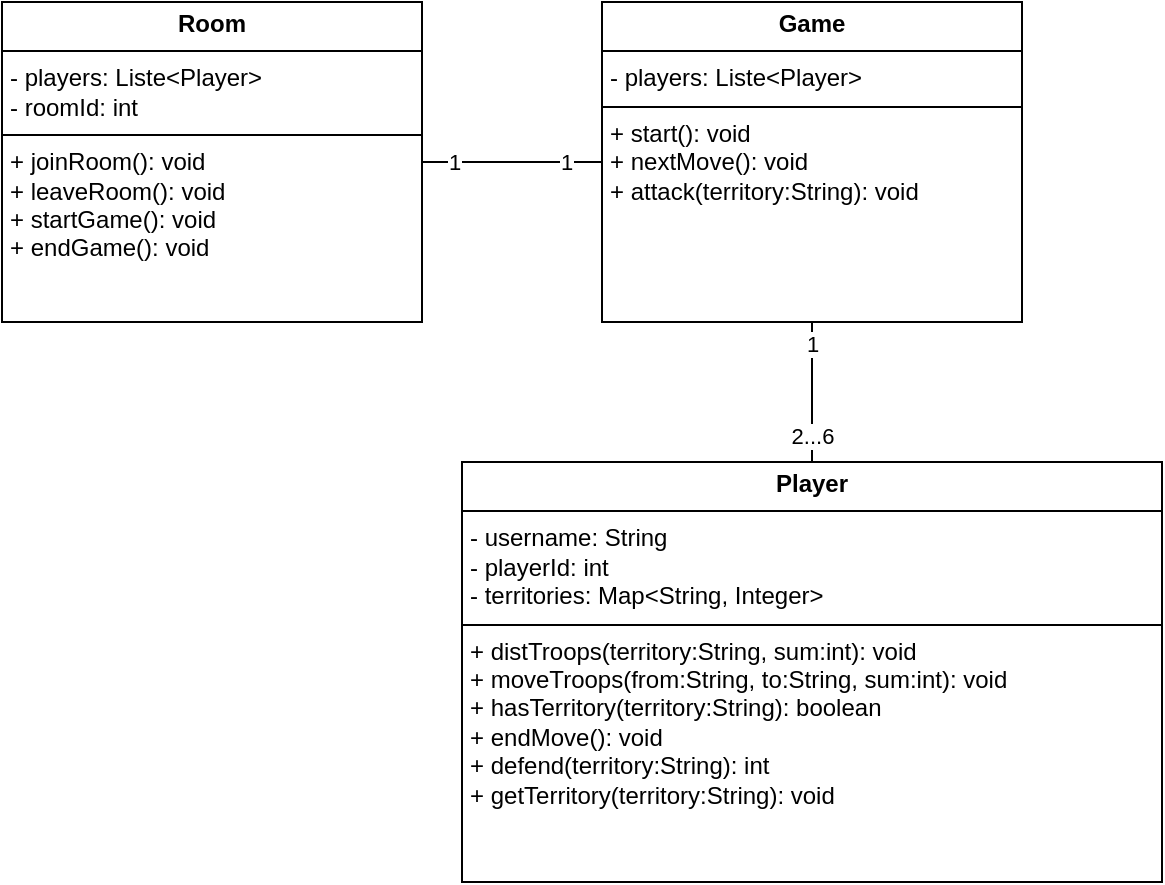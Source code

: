 <mxfile version="28.2.8">
  <diagram name="Seite-1" id="we-nmNeXz_Nl3pDI86I1">
    <mxGraphModel dx="788" dy="498" grid="1" gridSize="10" guides="1" tooltips="1" connect="1" arrows="1" fold="1" page="1" pageScale="1" pageWidth="827" pageHeight="1169" math="0" shadow="0">
      <root>
        <mxCell id="0" />
        <mxCell id="1" parent="0" />
        <mxCell id="vpTVVjjJCFWo0nHvGSHs-20" style="edgeStyle=orthogonalEdgeStyle;rounded=0;orthogonalLoop=1;jettySize=auto;html=1;exitX=1;exitY=0.5;exitDx=0;exitDy=0;entryX=0;entryY=0.5;entryDx=0;entryDy=0;curved=0;endArrow=none;endFill=0;" edge="1" parent="1" source="vpTVVjjJCFWo0nHvGSHs-6" target="vpTVVjjJCFWo0nHvGSHs-19">
          <mxGeometry relative="1" as="geometry" />
        </mxCell>
        <mxCell id="vpTVVjjJCFWo0nHvGSHs-26" value="1" style="edgeLabel;html=1;align=center;verticalAlign=middle;resizable=0;points=[];" vertex="1" connectable="0" parent="vpTVVjjJCFWo0nHvGSHs-20">
          <mxGeometry x="0.6" relative="1" as="geometry">
            <mxPoint as="offset" />
          </mxGeometry>
        </mxCell>
        <mxCell id="vpTVVjjJCFWo0nHvGSHs-29" value="1" style="edgeLabel;html=1;align=center;verticalAlign=middle;resizable=0;points=[];" vertex="1" connectable="0" parent="vpTVVjjJCFWo0nHvGSHs-20">
          <mxGeometry x="-0.64" relative="1" as="geometry">
            <mxPoint as="offset" />
          </mxGeometry>
        </mxCell>
        <mxCell id="vpTVVjjJCFWo0nHvGSHs-6" value="&lt;p style=&quot;margin:0px;margin-top:4px;text-align:center;&quot;&gt;&lt;b&gt;Room&lt;/b&gt;&lt;/p&gt;&lt;hr size=&quot;1&quot; style=&quot;border-style:solid;&quot;&gt;&lt;p style=&quot;margin:0px;margin-left:4px;&quot;&gt;- players: Liste&amp;lt;Player&amp;gt;&lt;/p&gt;&lt;p style=&quot;margin:0px;margin-left:4px;&quot;&gt;- roomId: int&lt;/p&gt;&lt;hr size=&quot;1&quot; style=&quot;border-style:solid;&quot;&gt;&lt;p style=&quot;margin:0px;margin-left:4px;&quot;&gt;+ joinRoom(): void&amp;nbsp;&lt;/p&gt;&lt;p style=&quot;margin:0px;margin-left:4px;&quot;&gt;+ leaveRoom(): void&amp;nbsp;&lt;/p&gt;&lt;p style=&quot;margin:0px;margin-left:4px;&quot;&gt;+ startGame(): void&lt;/p&gt;&lt;p style=&quot;margin:0px;margin-left:4px;&quot;&gt;+ endGame(): void&amp;nbsp;&lt;/p&gt;" style="verticalAlign=top;align=left;overflow=fill;html=1;whiteSpace=wrap;" vertex="1" parent="1">
          <mxGeometry x="30" y="50" width="210" height="160" as="geometry" />
        </mxCell>
        <mxCell id="vpTVVjjJCFWo0nHvGSHs-7" value="&lt;p style=&quot;margin:0px;margin-top:4px;text-align:center;&quot;&gt;&lt;b&gt;Player&lt;/b&gt;&lt;/p&gt;&lt;hr size=&quot;1&quot; style=&quot;border-style:solid;&quot;&gt;&lt;p style=&quot;margin:0px;margin-left:4px;&quot;&gt;- username: String&lt;/p&gt;&lt;p style=&quot;margin:0px;margin-left:4px;&quot;&gt;- playerId: int&lt;/p&gt;&lt;p style=&quot;margin:0px;margin-left:4px;&quot;&gt;- territories: Map&amp;lt;String, Integer&amp;gt;&lt;/p&gt;&lt;hr size=&quot;1&quot; style=&quot;border-style:solid;&quot;&gt;&lt;p style=&quot;margin:0px;margin-left:4px;&quot;&gt;&lt;span style=&quot;background-color: transparent; color: light-dark(rgb(0, 0, 0), rgb(255, 255, 255));&quot;&gt;+ distTroops(territory:String, sum:int): void&lt;/span&gt;&lt;/p&gt;&lt;p style=&quot;margin:0px;margin-left:4px;&quot;&gt;+ moveTroops(from:String, to:String, sum:int): void&lt;/p&gt;&lt;p style=&quot;margin:0px;margin-left:4px;&quot;&gt;+ hasTerritory(territory:String): boolean&lt;/p&gt;&lt;p style=&quot;margin:0px;margin-left:4px;&quot;&gt;+ endMove(): void&lt;/p&gt;&lt;p style=&quot;margin:0px;margin-left:4px;&quot;&gt;+ defend(territory:String): int&lt;/p&gt;&lt;p style=&quot;margin:0px;margin-left:4px;&quot;&gt;+ getTerritory(territory:String): void&lt;/p&gt;" style="verticalAlign=top;align=left;overflow=fill;html=1;whiteSpace=wrap;" vertex="1" parent="1">
          <mxGeometry x="260" y="280" width="350" height="210" as="geometry" />
        </mxCell>
        <mxCell id="vpTVVjjJCFWo0nHvGSHs-21" style="edgeStyle=orthogonalEdgeStyle;rounded=0;orthogonalLoop=1;jettySize=auto;html=1;exitX=0.5;exitY=1;exitDx=0;exitDy=0;entryX=0.5;entryY=0;entryDx=0;entryDy=0;endArrow=none;endFill=0;" edge="1" parent="1" source="vpTVVjjJCFWo0nHvGSHs-19" target="vpTVVjjJCFWo0nHvGSHs-7">
          <mxGeometry relative="1" as="geometry" />
        </mxCell>
        <mxCell id="vpTVVjjJCFWo0nHvGSHs-31" value="2...6" style="edgeLabel;html=1;align=center;verticalAlign=middle;resizable=0;points=[];" vertex="1" connectable="0" parent="vpTVVjjJCFWo0nHvGSHs-21">
          <mxGeometry x="0.614" relative="1" as="geometry">
            <mxPoint as="offset" />
          </mxGeometry>
        </mxCell>
        <mxCell id="vpTVVjjJCFWo0nHvGSHs-32" value="1" style="edgeLabel;html=1;align=center;verticalAlign=middle;resizable=0;points=[];" vertex="1" connectable="0" parent="vpTVVjjJCFWo0nHvGSHs-21">
          <mxGeometry x="-0.7" relative="1" as="geometry">
            <mxPoint as="offset" />
          </mxGeometry>
        </mxCell>
        <mxCell id="vpTVVjjJCFWo0nHvGSHs-19" value="&lt;p style=&quot;margin:0px;margin-top:4px;text-align:center;&quot;&gt;&lt;b&gt;Game&lt;/b&gt;&lt;/p&gt;&lt;hr size=&quot;1&quot; style=&quot;border-style:solid;&quot;&gt;&lt;p style=&quot;margin:0px;margin-left:4px;&quot;&gt;- players: Liste&amp;lt;Player&amp;gt;&lt;/p&gt;&lt;hr size=&quot;1&quot; style=&quot;border-style:solid;&quot;&gt;&lt;p style=&quot;margin:0px;margin-left:4px;&quot;&gt;+ start(): void&lt;/p&gt;&lt;p style=&quot;margin:0px;margin-left:4px;&quot;&gt;+ nextMove(): void&lt;/p&gt;&lt;div&gt;&lt;p style=&quot;margin: 0px 0px 0px 4px;&quot;&gt;&lt;span style=&quot;background-color: transparent; color: light-dark(rgb(0, 0, 0), rgb(255, 255, 255));&quot;&gt;+ attack(territory:String): void&lt;/span&gt;&lt;/p&gt;&lt;p style=&quot;margin: 0px 0px 0px 4px;&quot;&gt;&lt;br&gt;&lt;/p&gt;&lt;/div&gt;&lt;div&gt;&lt;span style=&quot;background-color: transparent; color: light-dark(rgb(0, 0, 0), rgb(255, 255, 255));&quot;&gt;&lt;br&gt;&lt;/span&gt;&lt;/div&gt;&lt;div&gt;&lt;br&gt;&lt;/div&gt;&lt;div&gt;&lt;br&gt;&lt;/div&gt;" style="verticalAlign=top;align=left;overflow=fill;html=1;whiteSpace=wrap;" vertex="1" parent="1">
          <mxGeometry x="330" y="50" width="210" height="160" as="geometry" />
        </mxCell>
      </root>
    </mxGraphModel>
  </diagram>
</mxfile>
